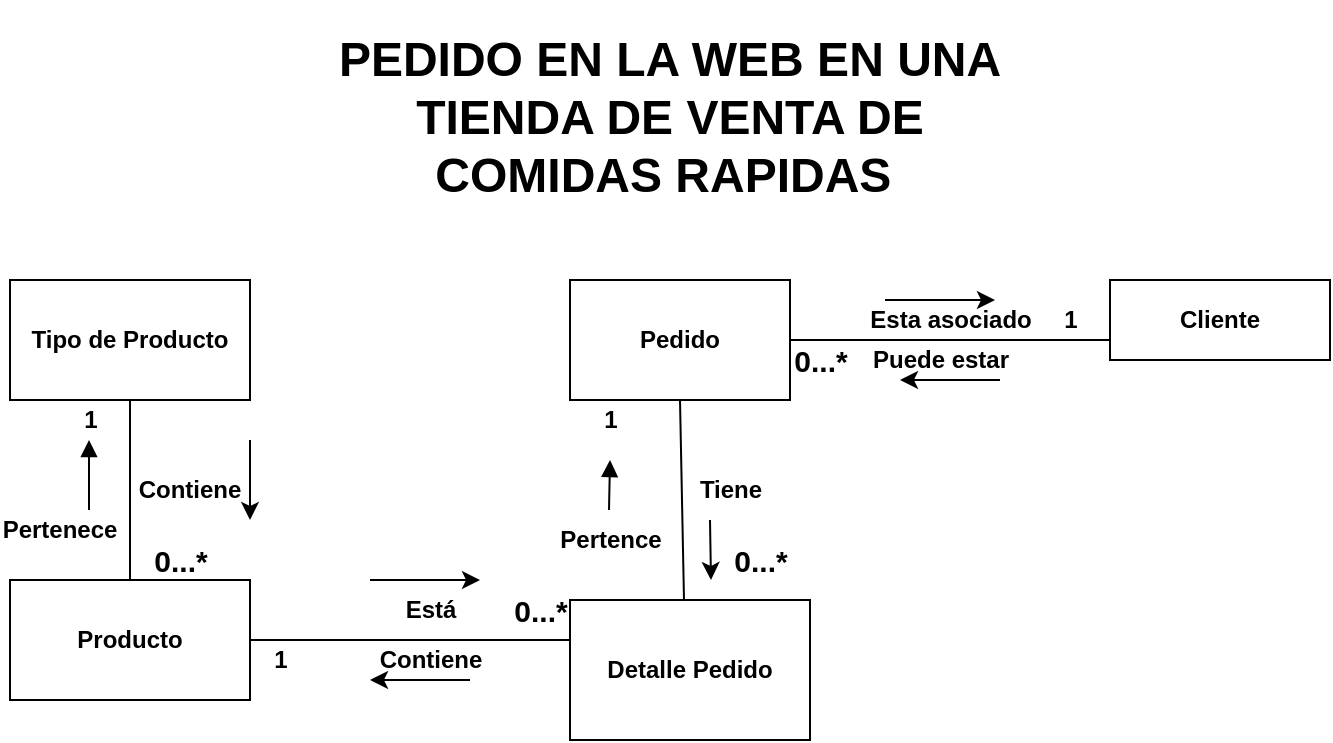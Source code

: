 <mxfile version="20.2.3" type="device"><diagram id="jTgu6Re43cOqluB4itIL" name="Página-1"><mxGraphModel dx="868" dy="1372" grid="1" gridSize="10" guides="1" tooltips="1" connect="0" arrows="0" fold="1" page="1" pageScale="1" pageWidth="1169" pageHeight="827" math="0" shadow="0"><root><mxCell id="0"/><mxCell id="1" parent="0"/><mxCell id="eRxUAF0V5z2TsX5ZCFSS-1" value="Tipo de Producto" style="rounded=0;whiteSpace=wrap;html=1;fontStyle=1" parent="1" vertex="1"><mxGeometry x="70" y="130" width="120" height="60" as="geometry"/></mxCell><mxCell id="eRxUAF0V5z2TsX5ZCFSS-5" style="edgeStyle=orthogonalEdgeStyle;rounded=0;orthogonalLoop=1;jettySize=auto;html=1;exitX=0.5;exitY=0;exitDx=0;exitDy=0;entryX=0.5;entryY=1;entryDx=0;entryDy=0;endArrow=none;endFill=0;" parent="1" source="eRxUAF0V5z2TsX5ZCFSS-2" target="eRxUAF0V5z2TsX5ZCFSS-1" edge="1"><mxGeometry relative="1" as="geometry"/></mxCell><mxCell id="eRxUAF0V5z2TsX5ZCFSS-33" style="edgeStyle=none;rounded=0;orthogonalLoop=1;jettySize=auto;html=1;exitX=1;exitY=0.5;exitDx=0;exitDy=0;endArrow=none;endFill=0;" parent="1" source="eRxUAF0V5z2TsX5ZCFSS-2" edge="1"><mxGeometry relative="1" as="geometry"><mxPoint x="350" y="310" as="targetPoint"/></mxGeometry></mxCell><mxCell id="eRxUAF0V5z2TsX5ZCFSS-2" value="Producto" style="rounded=0;whiteSpace=wrap;html=1;fontStyle=1" parent="1" vertex="1"><mxGeometry x="70" y="280" width="120" height="60" as="geometry"/></mxCell><mxCell id="eRxUAF0V5z2TsX5ZCFSS-7" value="Pertenece" style="text;html=1;align=center;verticalAlign=middle;whiteSpace=wrap;rounded=0;fontStyle=1" parent="1" vertex="1"><mxGeometry x="65" y="240" width="60" height="30" as="geometry"/></mxCell><mxCell id="eRxUAF0V5z2TsX5ZCFSS-11" value="Contiene" style="text;html=1;align=center;verticalAlign=middle;whiteSpace=wrap;rounded=0;fontStyle=1" parent="1" vertex="1"><mxGeometry x="130" y="220" width="60" height="30" as="geometry"/></mxCell><mxCell id="eRxUAF0V5z2TsX5ZCFSS-13" value="" style="endArrow=block;html=1;rounded=0;endFill=1;" parent="1" edge="1"><mxGeometry width="50" height="50" relative="1" as="geometry"><mxPoint x="109.5" y="245" as="sourcePoint"/><mxPoint x="109.5" y="210" as="targetPoint"/></mxGeometry></mxCell><mxCell id="eRxUAF0V5z2TsX5ZCFSS-14" value="" style="endArrow=classic;html=1;rounded=0;" parent="1" edge="1"><mxGeometry width="50" height="50" relative="1" as="geometry"><mxPoint x="190" y="210" as="sourcePoint"/><mxPoint x="190" y="250" as="targetPoint"/></mxGeometry></mxCell><mxCell id="eRxUAF0V5z2TsX5ZCFSS-32" style="edgeStyle=none;rounded=0;orthogonalLoop=1;jettySize=auto;html=1;exitX=1;exitY=0.5;exitDx=0;exitDy=0;entryX=0;entryY=0.75;entryDx=0;entryDy=0;endArrow=none;endFill=0;" parent="1" source="eRxUAF0V5z2TsX5ZCFSS-20" target="eRxUAF0V5z2TsX5ZCFSS-24" edge="1"><mxGeometry relative="1" as="geometry"/></mxCell><mxCell id="eRxUAF0V5z2TsX5ZCFSS-35" style="edgeStyle=none;rounded=0;orthogonalLoop=1;jettySize=auto;html=1;exitX=0.5;exitY=1;exitDx=0;exitDy=0;endArrow=none;endFill=0;" parent="1" source="eRxUAF0V5z2TsX5ZCFSS-20" edge="1"><mxGeometry relative="1" as="geometry"><mxPoint x="407" y="290" as="targetPoint"/></mxGeometry></mxCell><mxCell id="eRxUAF0V5z2TsX5ZCFSS-20" value="Pedido" style="rounded=0;whiteSpace=wrap;html=1;fontStyle=1" parent="1" vertex="1"><mxGeometry x="350" y="130" width="110" height="60" as="geometry"/></mxCell><mxCell id="eRxUAF0V5z2TsX5ZCFSS-21" value="Detalle Presupuesto" style="rounded=0;whiteSpace=wrap;html=1;" parent="1" vertex="1"><mxGeometry x="350" y="290" width="120" height="60" as="geometry"/></mxCell><mxCell id="eRxUAF0V5z2TsX5ZCFSS-22" value="Detalle Pedido" style="rounded=0;whiteSpace=wrap;html=1;fontStyle=1" parent="1" vertex="1"><mxGeometry x="350" y="290" width="120" height="70" as="geometry"/></mxCell><mxCell id="eRxUAF0V5z2TsX5ZCFSS-24" value="Cliente" style="rounded=0;whiteSpace=wrap;html=1;fontStyle=1" parent="1" vertex="1"><mxGeometry x="620" y="130" width="110" height="40" as="geometry"/></mxCell><mxCell id="yQc0K0lpctM1nIe5LJVO-18" style="edgeStyle=none;rounded=0;orthogonalLoop=1;jettySize=auto;html=1;exitX=1;exitY=0.5;exitDx=0;exitDy=0;entryX=0;entryY=0.75;entryDx=0;entryDy=0;endArrow=none;endFill=0;" parent="1" edge="1"><mxGeometry relative="1" as="geometry"><mxPoint x="460" y="160" as="sourcePoint"/><mxPoint x="550" y="160" as="targetPoint"/></mxGeometry></mxCell><mxCell id="yQc0K0lpctM1nIe5LJVO-23" value="Esta asociado" style="text;strokeColor=none;fillColor=none;html=1;fontSize=12;fontStyle=1;verticalAlign=middle;align=center;" parent="1" vertex="1"><mxGeometry x="490" y="130" width="100" height="40" as="geometry"/></mxCell><mxCell id="yQc0K0lpctM1nIe5LJVO-24" value="Puede estar" style="text;strokeColor=none;fillColor=none;html=1;fontSize=12;fontStyle=1;verticalAlign=middle;align=center;" parent="1" vertex="1"><mxGeometry x="485" y="150" width="100" height="40" as="geometry"/></mxCell><mxCell id="yQc0K0lpctM1nIe5LJVO-26" value="1" style="text;strokeColor=none;fillColor=none;html=1;fontSize=12;fontStyle=1;verticalAlign=middle;align=center;" parent="1" vertex="1"><mxGeometry x="585" y="140" width="30" height="20" as="geometry"/></mxCell><mxCell id="yQc0K0lpctM1nIe5LJVO-30" value="" style="endArrow=classic;html=1;rounded=0;fontSize=12;" parent="1" edge="1"><mxGeometry width="50" height="50" relative="1" as="geometry"><mxPoint x="507.5" y="140" as="sourcePoint"/><mxPoint x="562.5" y="140" as="targetPoint"/><Array as="points"><mxPoint x="507.5" y="140"/></Array></mxGeometry></mxCell><mxCell id="yQc0K0lpctM1nIe5LJVO-31" value="" style="endArrow=classic;html=1;rounded=0;fontSize=12;" parent="1" edge="1"><mxGeometry width="50" height="50" relative="1" as="geometry"><mxPoint x="565" y="180" as="sourcePoint"/><mxPoint x="515" y="180" as="targetPoint"/></mxGeometry></mxCell><mxCell id="yQc0K0lpctM1nIe5LJVO-32" value="0...*" style="text;strokeColor=none;fillColor=none;html=1;fontSize=15;fontStyle=1;verticalAlign=middle;align=center;" parent="1" vertex="1"><mxGeometry x="460" y="160" width="30" height="20" as="geometry"/></mxCell><mxCell id="yQc0K0lpctM1nIe5LJVO-33" value="1" style="text;strokeColor=none;fillColor=none;html=1;fontSize=12;fontStyle=1;verticalAlign=middle;align=center;" parent="1" vertex="1"><mxGeometry x="95" y="190" width="30" height="20" as="geometry"/></mxCell><mxCell id="yQc0K0lpctM1nIe5LJVO-34" value="0...*" style="text;strokeColor=none;fillColor=none;html=1;fontSize=15;fontStyle=1;verticalAlign=middle;align=center;" parent="1" vertex="1"><mxGeometry x="140" y="260" width="30" height="20" as="geometry"/></mxCell><mxCell id="yQc0K0lpctM1nIe5LJVO-35" value="Pertence" style="text;strokeColor=none;fillColor=none;html=1;fontSize=12;fontStyle=1;verticalAlign=middle;align=center;" parent="1" vertex="1"><mxGeometry x="320" y="240" width="100" height="40" as="geometry"/></mxCell><mxCell id="yQc0K0lpctM1nIe5LJVO-36" value="Tiene" style="text;strokeColor=none;fillColor=none;html=1;fontSize=12;fontStyle=1;verticalAlign=middle;align=center;" parent="1" vertex="1"><mxGeometry x="380" y="215" width="100" height="40" as="geometry"/></mxCell><mxCell id="yQc0K0lpctM1nIe5LJVO-37" value="" style="endArrow=classic;html=1;rounded=0;" parent="1" edge="1"><mxGeometry width="50" height="50" relative="1" as="geometry"><mxPoint x="420" y="250" as="sourcePoint"/><mxPoint x="420.5" y="280" as="targetPoint"/></mxGeometry></mxCell><mxCell id="yQc0K0lpctM1nIe5LJVO-39" value="" style="endArrow=block;html=1;rounded=0;endFill=1;" parent="1" edge="1"><mxGeometry width="50" height="50" relative="1" as="geometry"><mxPoint x="369.5" y="245" as="sourcePoint"/><mxPoint x="370" y="220" as="targetPoint"/></mxGeometry></mxCell><mxCell id="yQc0K0lpctM1nIe5LJVO-40" value="1" style="text;strokeColor=none;fillColor=none;html=1;fontSize=12;fontStyle=1;verticalAlign=middle;align=center;" parent="1" vertex="1"><mxGeometry x="355" y="190" width="30" height="20" as="geometry"/></mxCell><mxCell id="yQc0K0lpctM1nIe5LJVO-41" value="0...*" style="text;strokeColor=none;fillColor=none;html=1;fontSize=15;fontStyle=1;verticalAlign=middle;align=center;" parent="1" vertex="1"><mxGeometry x="430" y="260" width="30" height="20" as="geometry"/></mxCell><mxCell id="yQc0K0lpctM1nIe5LJVO-62" value="Está" style="text;strokeColor=none;fillColor=none;html=1;fontSize=12;fontStyle=1;verticalAlign=middle;align=center;" parent="1" vertex="1"><mxGeometry x="230" y="275" width="100" height="40" as="geometry"/></mxCell><mxCell id="yQc0K0lpctM1nIe5LJVO-63" value="Contiene" style="text;strokeColor=none;fillColor=none;html=1;fontSize=12;fontStyle=1;verticalAlign=middle;align=center;" parent="1" vertex="1"><mxGeometry x="230" y="300" width="100" height="40" as="geometry"/></mxCell><mxCell id="yQc0K0lpctM1nIe5LJVO-65" value="" style="endArrow=classic;html=1;rounded=0;fontSize=12;" parent="1" edge="1"><mxGeometry width="50" height="50" relative="1" as="geometry"><mxPoint x="250" y="280" as="sourcePoint"/><mxPoint x="305" y="280" as="targetPoint"/><Array as="points"><mxPoint x="250" y="280"/></Array></mxGeometry></mxCell><mxCell id="yQc0K0lpctM1nIe5LJVO-66" value="" style="endArrow=classic;html=1;rounded=0;fontSize=12;" parent="1" edge="1"><mxGeometry width="50" height="50" relative="1" as="geometry"><mxPoint x="300" y="330" as="sourcePoint"/><mxPoint x="250" y="330" as="targetPoint"/></mxGeometry></mxCell><mxCell id="yQc0K0lpctM1nIe5LJVO-67" value="0...*" style="text;strokeColor=none;fillColor=none;html=1;fontSize=15;fontStyle=1;verticalAlign=middle;align=center;" parent="1" vertex="1"><mxGeometry x="320" y="285" width="30" height="20" as="geometry"/></mxCell><mxCell id="yQc0K0lpctM1nIe5LJVO-68" value="1" style="text;strokeColor=none;fillColor=none;html=1;fontSize=12;fontStyle=1;verticalAlign=middle;align=center;" parent="1" vertex="1"><mxGeometry x="190" y="310" width="30" height="20" as="geometry"/></mxCell><mxCell id="PYsDczHjyVgoOv-rJ4D--1" value="&lt;h1 style=&quot;&quot;&gt;PEDIDO EN LA WEB EN UNA TIENDA DE VENTA DE COMIDAS RAPIDAS&amp;nbsp;&lt;/h1&gt;" style="text;html=1;strokeColor=none;fillColor=none;spacing=5;spacingTop=-20;whiteSpace=wrap;overflow=hidden;rounded=0;align=center;" parent="1" vertex="1"><mxGeometry x="215" width="370" height="120" as="geometry"/></mxCell></root></mxGraphModel></diagram></mxfile>
